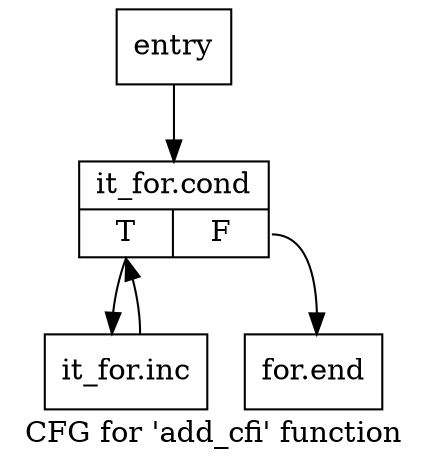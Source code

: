 digraph "CFG for 'add_cfi' function" {
	label="CFG for 'add_cfi' function";

	Node0x3dd90f0 [shape=record,label="{entry}"];
	Node0x3dd90f0 -> Node0x3dd9140;
	Node0x3dd9140 [shape=record,label="{it_for.cond|{<s0>T|<s1>F}}"];
	Node0x3dd9140:s0 -> Node0x3dd9190;
	Node0x3dd9140:s1 -> Node0x3dd91e0;
	Node0x3dd9190 [shape=record,label="{it_for.inc}"];
	Node0x3dd9190 -> Node0x3dd9140;
	Node0x3dd91e0 [shape=record,label="{for.end}"];
}
